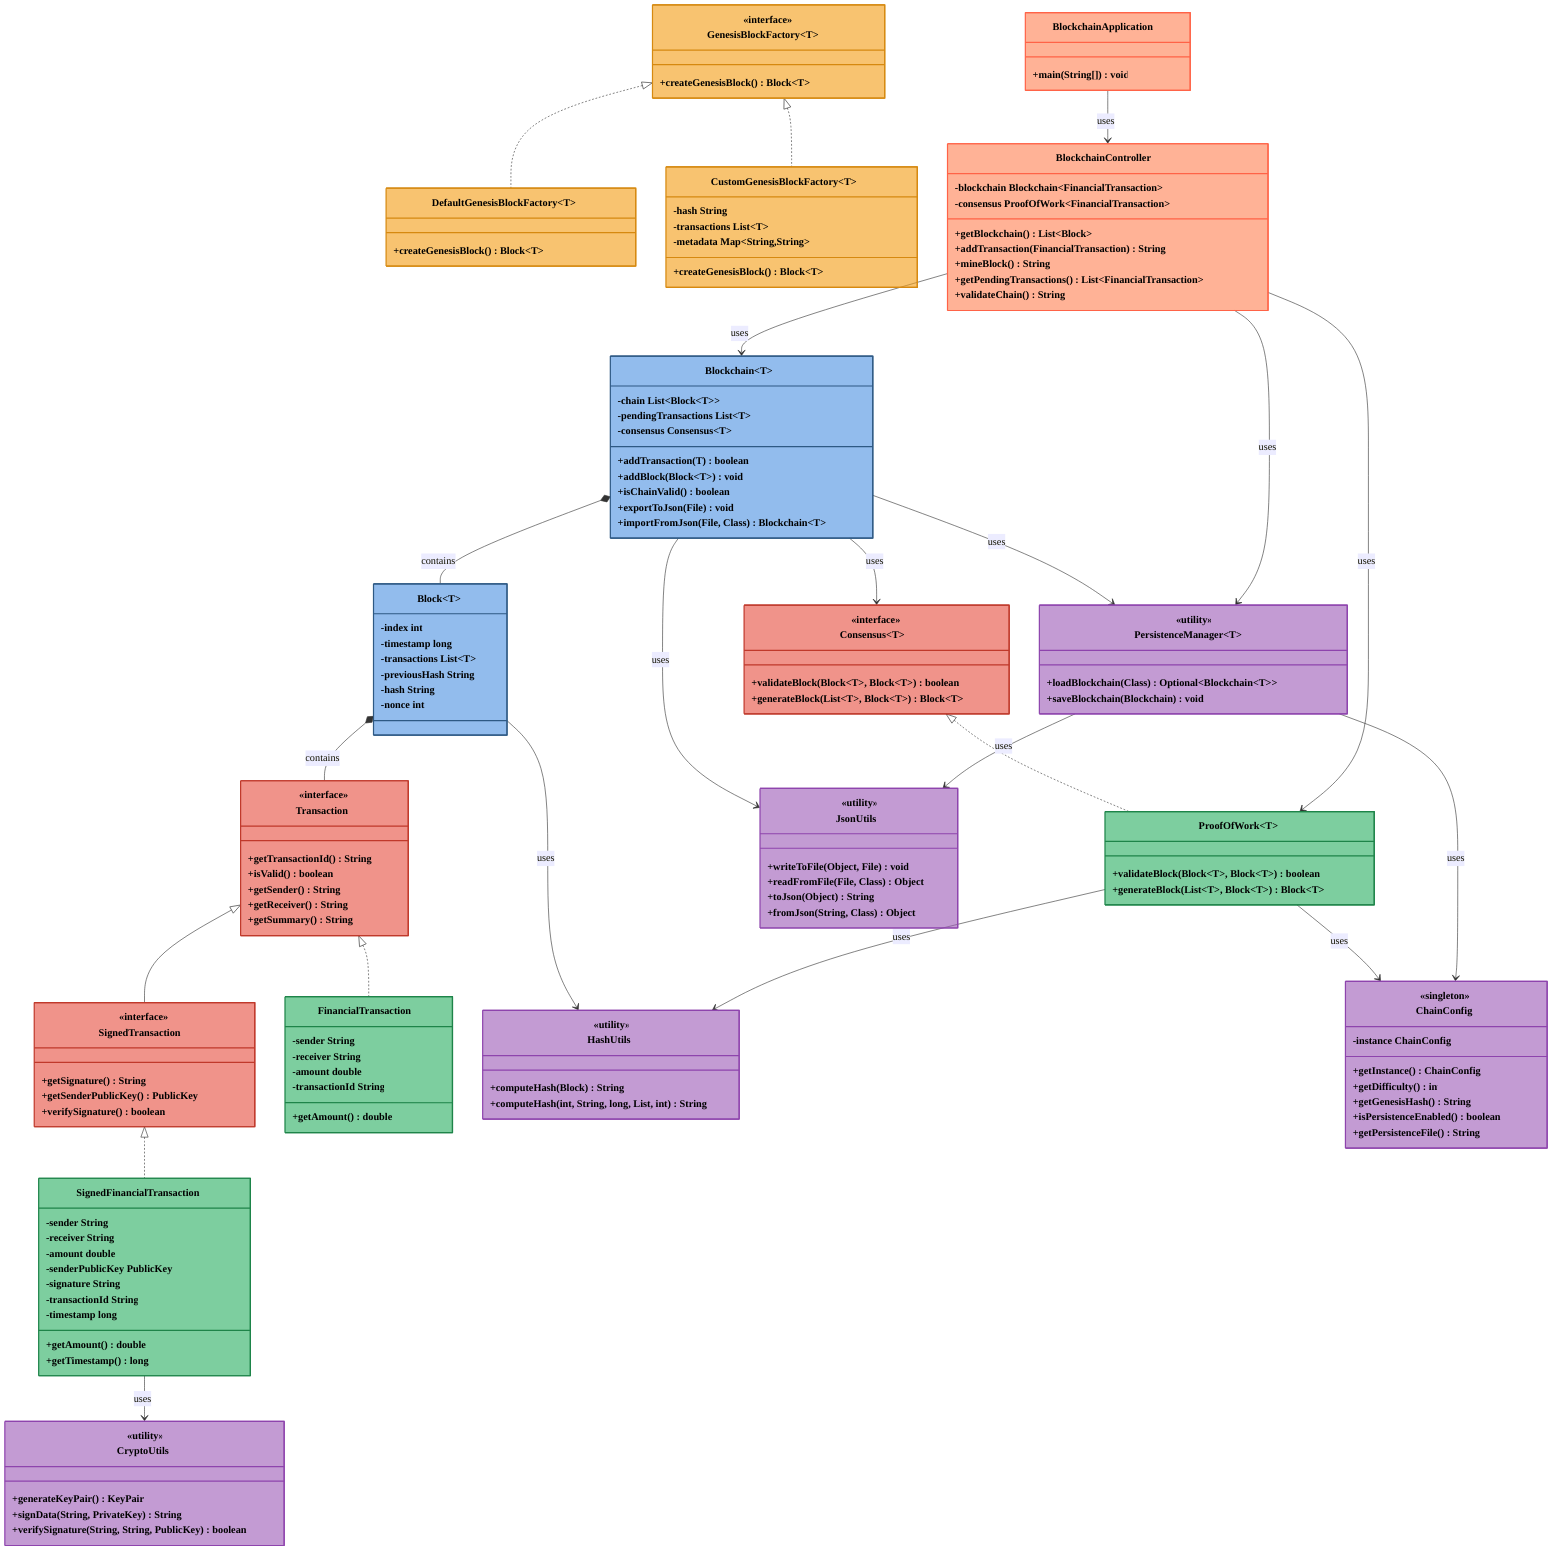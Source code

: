 %%{init: {"themeVariables": { "fontFamily": "Roboto, sans-serif", "fontSize" : "17px" }}}%%
classDiagram
    class Transaction {
        <<interface>>
        +getTransactionId() String
        +isValid() boolean
        +getSender() String
        +getReceiver() String
        +getSummary() String
    }
    
    class SignedTransaction {
        <<interface>>
        +getSignature() String
        +getSenderPublicKey() PublicKey
        +verifySignature() boolean
    }
    
    class Block~T~ {
        -index int
        -timestamp long
        -transactions List~T~
        -previousHash String
        -hash String
        -nonce int
    }
    
    class Consensus~T~ {
        <<interface>>
        +validateBlock(Block~T~, Block~T~) boolean
        +generateBlock(List~T~, Block~T~) Block~T~
    }
    
    class GenesisBlockFactory~T~ {
        <<interface>>
        +createGenesisBlock() Block~T~
    }
    
    class DefaultGenesisBlockFactory~T~ {
        +createGenesisBlock() Block~T~
    }
    
    class CustomGenesisBlockFactory~T~ {
        -hash String
        -transactions List~T~
        -metadata Map~String,String~
        +createGenesisBlock() Block~T~
    }
    
    class Blockchain~T~ {
        -chain List~Block~T~~
        -pendingTransactions List~T~
        -consensus Consensus~T~
        +addTransaction(T) boolean
        +addBlock(Block~T~) void
        +isChainValid() boolean
        +exportToJson(File) void
        +importFromJson(File, Class) Blockchain~T~
    }
    
    class FinancialTransaction {
        -sender String
        -receiver String
        -amount double
        -transactionId String
        +getAmount() double
    }
    
    class SignedFinancialTransaction {
        -sender String
        -receiver String
        -amount double
        -senderPublicKey PublicKey
        -signature String
        -transactionId String
        -timestamp long
        +getAmount() double
        +getTimestamp() long
    }
    
    class ProofOfWork~T~ {
        +validateBlock(Block~T~, Block~T~) boolean
        +generateBlock(List~T~, Block~T~) Block~T~
    }
    
    class CryptoUtils {
        <<utility>>
        +generateKeyPair() KeyPair
        +signData(String, PrivateKey) String
        +verifySignature(String, String, PublicKey) boolean
    }
    
    class HashUtils {
        <<utility>>
        +computeHash(Block) String
        +computeHash(int, String, long, List, int) String
    }
    
    class ChainConfig {
        <<singleton>>
        -instance ChainConfig
        +getInstance() ChainConfig
        +getDifficulty() int
        +getGenesisHash() String
        +isPersistenceEnabled() boolean
        +getPersistenceFile() String
    }
    
    class JsonUtils {
        <<utility>>
        +writeToFile(Object, File) void
        +readFromFile(File, Class) Object
        +toJson(Object) String
        +fromJson(String, Class) Object
    }
    
    class PersistenceManager~T~ {
        <<utility>>
        +loadBlockchain(Class) Optional~Blockchain~T~~
        +saveBlockchain(Blockchain) void
    }
    
    class BlockchainController {
        -blockchain Blockchain~FinancialTransaction~
        -consensus ProofOfWork~FinancialTransaction~
        +getBlockchain() List~Block~
        +addTransaction(FinancialTransaction) String
        +mineBlock() String
        +getPendingTransactions() List~FinancialTransaction~
        +validateChain() String
    }
    
    class BlockchainApplication {
        +main(String[]) void
    }
    
    Transaction <|-- SignedTransaction
    Transaction <|.. FinancialTransaction
    SignedTransaction <|.. SignedFinancialTransaction
    Consensus~T~ <|.. ProofOfWork~T~
    GenesisBlockFactory~T~ <|.. DefaultGenesisBlockFactory~T~
    GenesisBlockFactory~T~ <|.. CustomGenesisBlockFactory~T~
    Blockchain~T~ *-- Block~T~ : contains
    Blockchain~T~ --> Consensus~T~ : uses
    Blockchain~T~ --> JsonUtils : uses
    Blockchain~T~ --> PersistenceManager~T~ : uses
    Block~T~ *-- Transaction : contains
    SignedFinancialTransaction --> CryptoUtils : uses
    Block~T~ --> HashUtils : uses
    ProofOfWork~T~ --> HashUtils : uses
    ProofOfWork~T~ --> ChainConfig : uses
    PersistenceManager~T~ --> JsonUtils : uses
    PersistenceManager~T~ --> ChainConfig : uses
    BlockchainController --> Blockchain : uses
    BlockchainController --> ProofOfWork : uses
    BlockchainController --> PersistenceManager : uses
    BlockchainApplication --> BlockchainController : uses
    
    %% Individual styling with colors at 60% opacity and bold text
    style Blockchain fill:#4A90E299,stroke:#2E5984,stroke-width:2px,color:#000,font-weight:bold
    style Block fill:#4A90E299,stroke:#2E5984,stroke-width:2px,color:#000,font-weight:bold
    style Transaction fill:#E74C3C99,stroke:#C0392B,stroke-width:2px,color:#000,font-weight:bold
    style SignedTransaction fill:#E74C3C99,stroke:#C0392B,stroke-width:2px,color:#000,font-weight:bold
    style Consensus fill:#E74C3C99,stroke:#C0392B,stroke-width:2px,color:#000,font-weight:bold
    style GenesisBlockFactory fill:#F39C1299,stroke:#D68910,stroke-width:2px,color:#000,font-weight:bold
    style DefaultGenesisBlockFactory fill:#F39C1299,stroke:#D68910,stroke-width:2px,color:#000,font-weight:bold
    style CustomGenesisBlockFactory fill:#F39C1299,stroke:#D68910,stroke-width:2px,color:#000,font-weight:bold
    style FinancialTransaction fill:#27AE6099,stroke:#1E8449,stroke-width:2px,color:#000,font-weight:bold
    style SignedFinancialTransaction fill:#27AE6099,stroke:#1E8449,stroke-width:2px,color:#000,font-weight:bold
    style ProofOfWork fill:#27AE6099,stroke:#1E8449,stroke-width:2px,color:#000,font-weight:bold
    style CryptoUtils fill:#9B59B699,stroke:#8E44AD,stroke-width:2px,color:#000,font-weight:bold
    style HashUtils fill:#9B59B699,stroke:#8E44AD,stroke-width:2px,color:#000,font-weight:bold
    style ChainConfig fill:#9B59B699,stroke:#8E44AD,stroke-width:2px,color:#000,font-weight:bold
    style JsonUtils fill:#9B59B699,stroke:#8E44AD,stroke-width:2px,color:#000,font-weight:bold
    style PersistenceManager fill:#9B59B699,stroke:#8E44AD,stroke-width:2px,color:#000,font-weight:bold
    style BlockchainController fill:#FF7F5099,stroke:#FF6347,stroke-width:2px,color:#000,font-weight:bold
    style BlockchainApplication fill:#FF7F5099,stroke:#FF6347,stroke-width:2px,color:#000,font-weight:bold